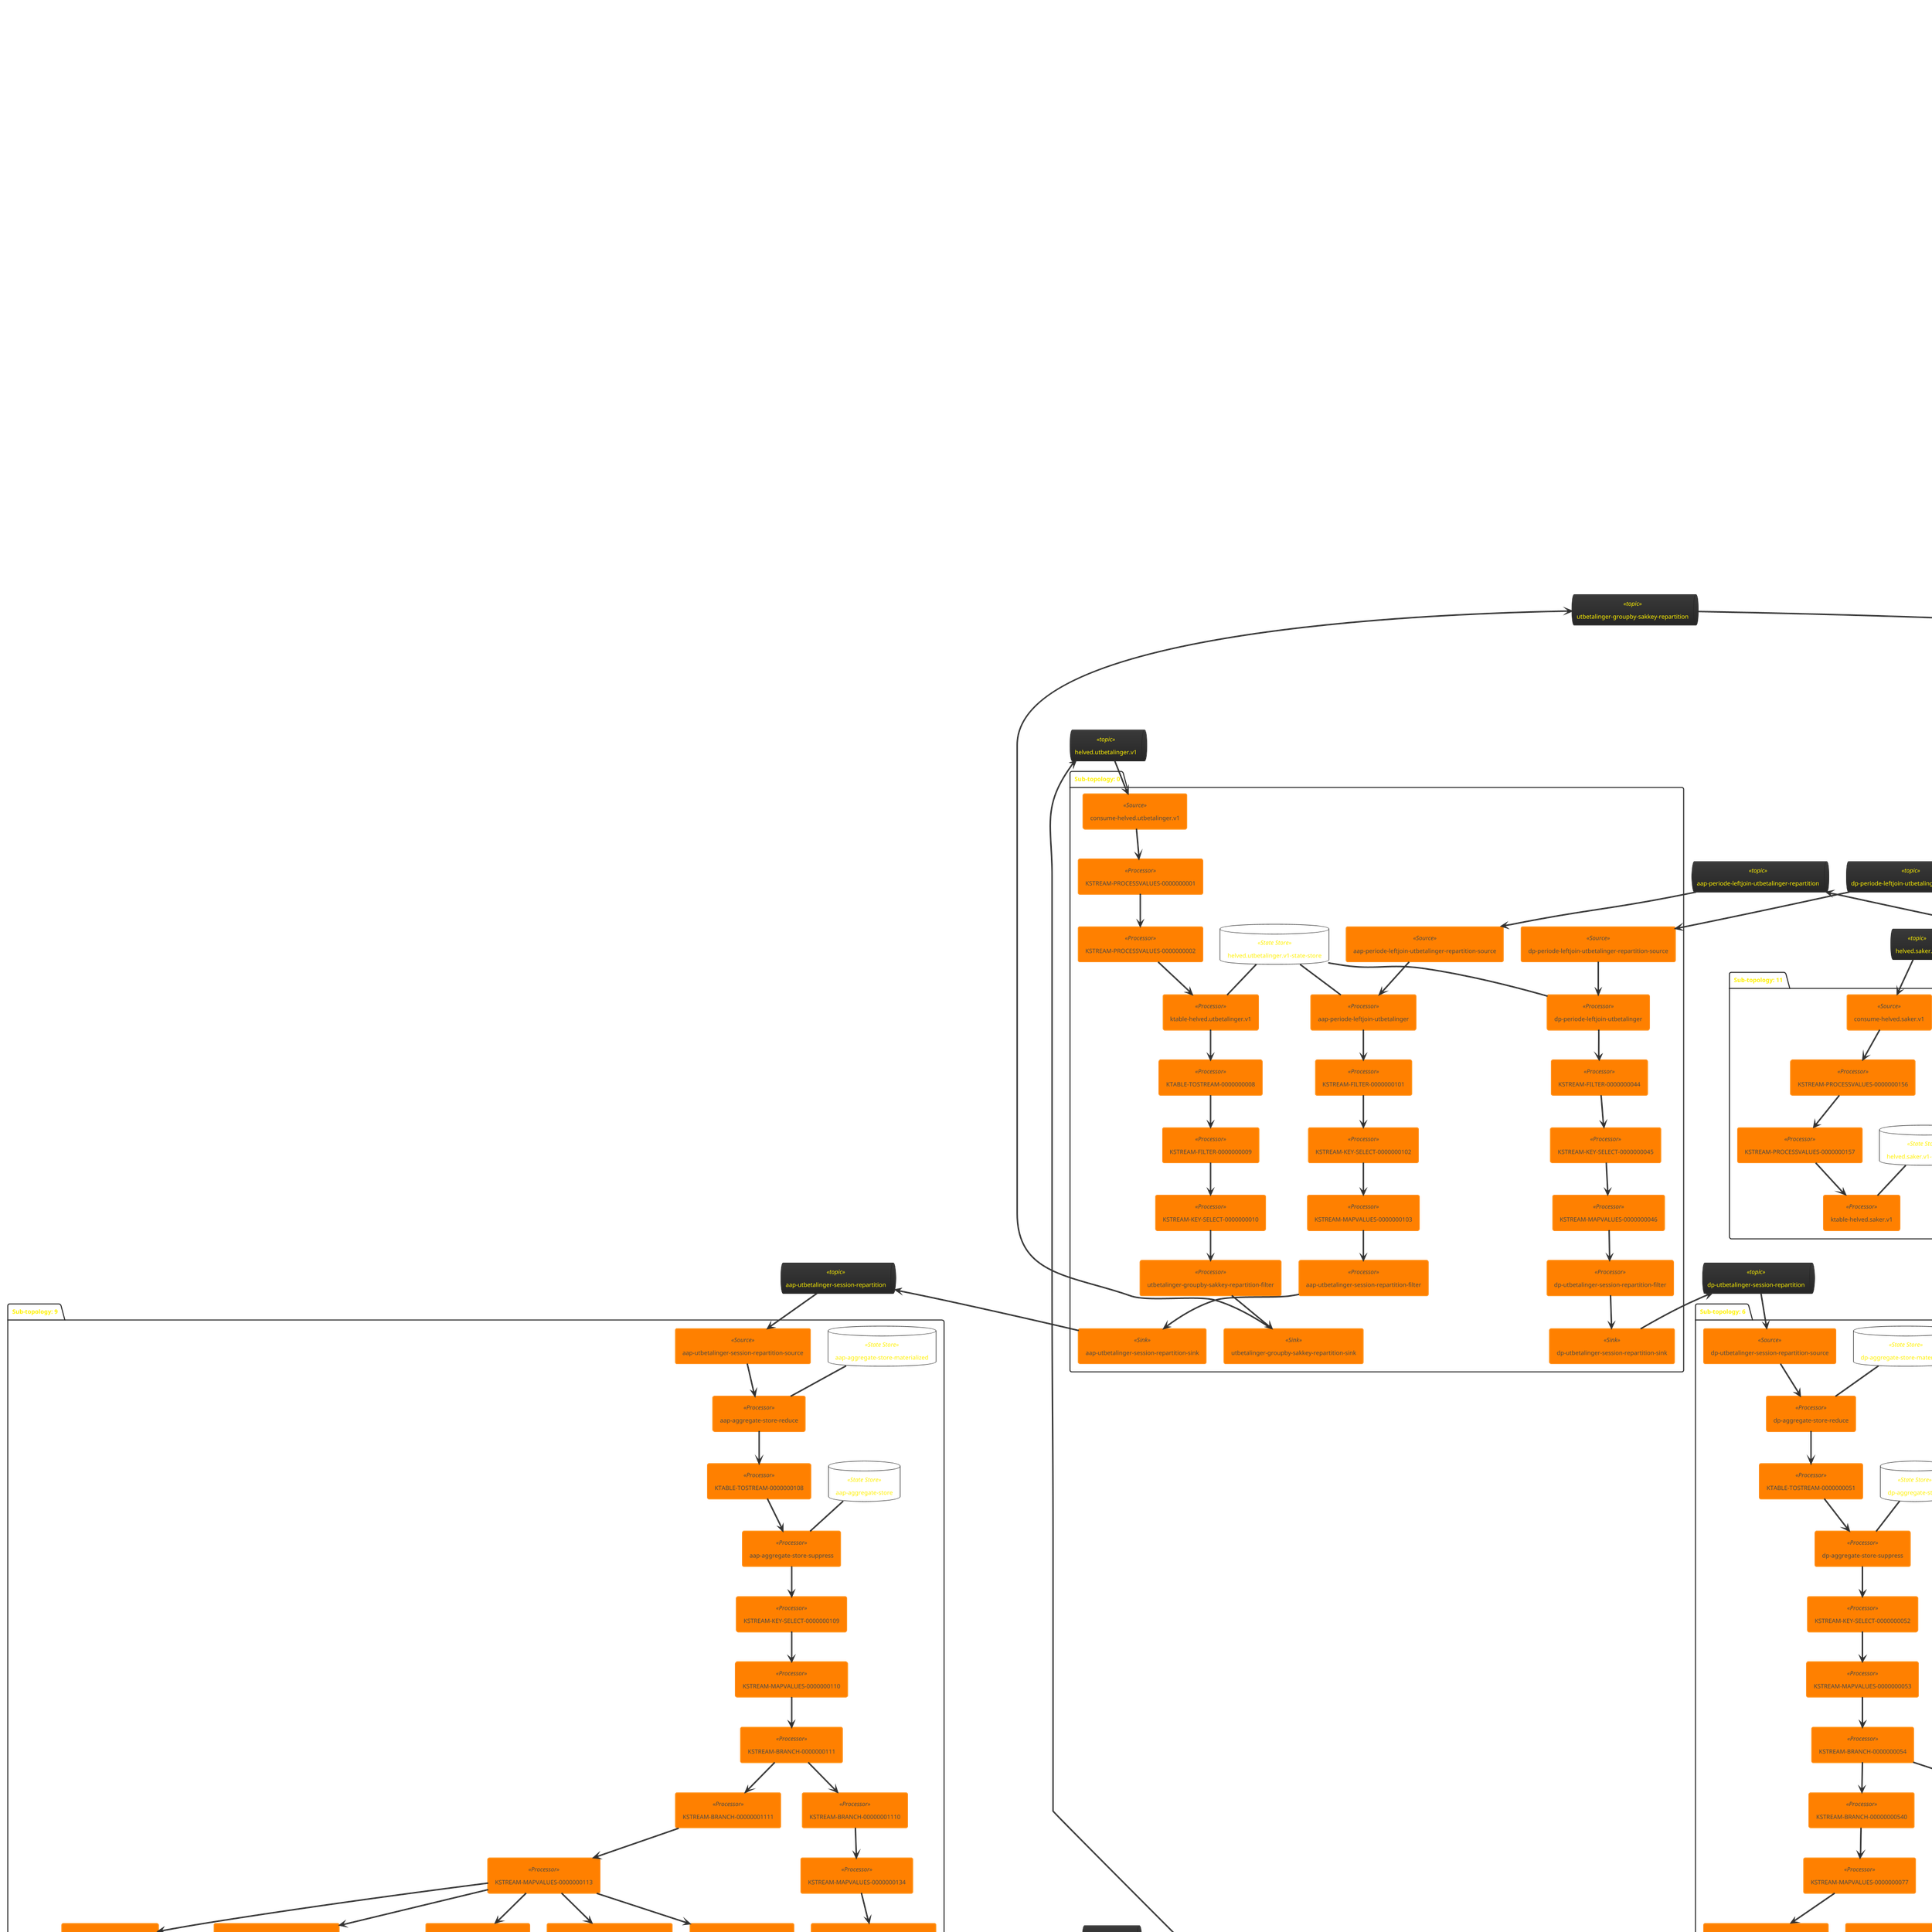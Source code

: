 @startuml
!theme black-knight
queue "aap-utbetalinger-session-repartition" <<topic>> as aap_utbetalinger_session_repartition
queue "dp-utbetalinger-session-repartition" <<topic>> as dp_utbetalinger_session_repartition
queue "utbetalinger-groupby-sakkey-repartition" <<topic>> as utbetalinger_groupby_sakkey_repartition
queue "helved.utbetalinger.v1" <<topic>> as helved_utbetalinger_v1
queue "aap-periode-leftjoin-utbetalinger-repartition" <<topic>> as aap_periode_leftjoin_utbetalinger_repartition
queue "dp-periode-leftjoin-utbetalinger-repartition" <<topic>> as dp_periode_leftjoin_utbetalinger_repartition
queue "pk-leftjoin-pending-repartition" <<topic>> as pk_leftjoin_pending_repartition
queue "helved.pending-utbetalinger.v1" <<topic>> as helved_pending_utbetalinger_v1
queue "helved.saker.v1" <<topic>> as helved_saker_v1
queue "aaptuple-leftjoin-saker-repartition" <<topic>> as aaptuple_leftjoin_saker_repartition
queue "dptuple-leftjoin-saker-repartition" <<topic>> as dptuple_leftjoin_saker_repartition
queue "oppdrag-leftjoin-fks-repartition" <<topic>> as oppdrag_leftjoin_fks_repartition
queue "helved.fk.v1" <<topic>> as helved_fk_v1
queue "from-teamdagpenger.utbetaling.v1-repartition" <<topic>> as from_teamdagpenger_utbetaling_v1_repartition
queue "teamdagpenger.utbetaling.v1" <<topic>> as teamdagpenger_utbetaling_v1
queue "helved.utbetalinger-dp.v1" <<topic>> as helved_utbetalinger_dp_v1
queue "helved.simuleringer.v1" <<topic>> as helved_simuleringer_v1
queue "helved.oppdrag.v1" <<topic>> as helved_oppdrag_v1
queue "helved.status.v1" <<topic>> as helved_status_v1
queue "from-aap.utbetaling.v1-repartition" <<topic>> as from_aap_utbetaling_v1_repartition
queue "aap.utbetaling.v1" <<topic>> as aap_utbetaling_v1
queue "helved.utbetalinger-aap.v1" <<topic>> as helved_utbetalinger_aap_v1
package "Sub-topology: 0" {
	database "helved.utbetalinger.v1-state-store" <<State Store>> as helved_utbetalinger_v1_state_store
	agent "consume-helved.utbetalinger.v1" <<Source>> as consume_helved_utbetalinger_v1
	agent "KSTREAM-PROCESSVALUES-0000000001" <<Processor>> as KSTREAM_PROCESSVALUES_0000000001
	agent "KSTREAM-PROCESSVALUES-0000000002" <<Processor>> as KSTREAM_PROCESSVALUES_0000000002
	agent "aap-periode-leftjoin-utbetalinger-repartition-source" <<Source>> as aap_periode_leftjoin_utbetalinger_repartition_source
	agent "dp-periode-leftjoin-utbetalinger-repartition-source" <<Source>> as dp_periode_leftjoin_utbetalinger_repartition_source
	agent "aap-periode-leftjoin-utbetalinger" <<Processor>> as aap_periode_leftjoin_utbetalinger
	agent "dp-periode-leftjoin-utbetalinger" <<Processor>> as dp_periode_leftjoin_utbetalinger
	agent "ktable-helved.utbetalinger.v1" <<Processor>> as ktable_helved_utbetalinger_v1
	agent "KSTREAM-FILTER-0000000044" <<Processor>> as KSTREAM_FILTER_0000000044
	agent "KSTREAM-FILTER-0000000101" <<Processor>> as KSTREAM_FILTER_0000000101
	agent "KTABLE-TOSTREAM-0000000008" <<Processor>> as KTABLE_TOSTREAM_0000000008
	agent "KSTREAM-FILTER-0000000009" <<Processor>> as KSTREAM_FILTER_0000000009
	agent "KSTREAM-KEY-SELECT-0000000045" <<Processor>> as KSTREAM_KEY_SELECT_0000000045
	agent "KSTREAM-KEY-SELECT-0000000102" <<Processor>> as KSTREAM_KEY_SELECT_0000000102
	agent "KSTREAM-KEY-SELECT-0000000010" <<Processor>> as KSTREAM_KEY_SELECT_0000000010
	agent "KSTREAM-MAPVALUES-0000000046" <<Processor>> as KSTREAM_MAPVALUES_0000000046
	agent "KSTREAM-MAPVALUES-0000000103" <<Processor>> as KSTREAM_MAPVALUES_0000000103
	agent "aap-utbetalinger-session-repartition-filter" <<Processor>> as aap_utbetalinger_session_repartition_filter
	agent "dp-utbetalinger-session-repartition-filter" <<Processor>> as dp_utbetalinger_session_repartition_filter
	agent "utbetalinger-groupby-sakkey-repartition-filter" <<Processor>> as utbetalinger_groupby_sakkey_repartition_filter
	agent "aap-utbetalinger-session-repartition-sink" <<Sink>> as aap_utbetalinger_session_repartition_sink
	agent "dp-utbetalinger-session-repartition-sink" <<Sink>> as dp_utbetalinger_session_repartition_sink
	agent "utbetalinger-groupby-sakkey-repartition-sink" <<Sink>> as utbetalinger_groupby_sakkey_repartition_sink
	helved_utbetalinger_v1 --> consume_helved_utbetalinger_v1
	aap_periode_leftjoin_utbetalinger_repartition --> aap_periode_leftjoin_utbetalinger_repartition_source
	dp_periode_leftjoin_utbetalinger_repartition --> dp_periode_leftjoin_utbetalinger_repartition_source
	helved_utbetalinger_v1_state_store -- aap_periode_leftjoin_utbetalinger
	helved_utbetalinger_v1_state_store -- dp_periode_leftjoin_utbetalinger
	helved_utbetalinger_v1_state_store -- ktable_helved_utbetalinger_v1
	aap_utbetalinger_session_repartition <-- aap_utbetalinger_session_repartition_sink
	dp_utbetalinger_session_repartition <-- dp_utbetalinger_session_repartition_sink
	utbetalinger_groupby_sakkey_repartition <-- utbetalinger_groupby_sakkey_repartition_sink
	consume_helved_utbetalinger_v1 --> KSTREAM_PROCESSVALUES_0000000001
	KSTREAM_PROCESSVALUES_0000000001 --> KSTREAM_PROCESSVALUES_0000000002
	KSTREAM_PROCESSVALUES_0000000002 --> ktable_helved_utbetalinger_v1
	aap_periode_leftjoin_utbetalinger_repartition_source --> aap_periode_leftjoin_utbetalinger
	dp_periode_leftjoin_utbetalinger_repartition_source --> dp_periode_leftjoin_utbetalinger
	aap_periode_leftjoin_utbetalinger --> KSTREAM_FILTER_0000000101
	dp_periode_leftjoin_utbetalinger --> KSTREAM_FILTER_0000000044
	ktable_helved_utbetalinger_v1 --> KTABLE_TOSTREAM_0000000008
	KSTREAM_FILTER_0000000044 --> KSTREAM_KEY_SELECT_0000000045
	KSTREAM_FILTER_0000000101 --> KSTREAM_KEY_SELECT_0000000102
	KTABLE_TOSTREAM_0000000008 --> KSTREAM_FILTER_0000000009
	KSTREAM_FILTER_0000000009 --> KSTREAM_KEY_SELECT_0000000010
	KSTREAM_KEY_SELECT_0000000045 --> KSTREAM_MAPVALUES_0000000046
	KSTREAM_KEY_SELECT_0000000102 --> KSTREAM_MAPVALUES_0000000103
	KSTREAM_KEY_SELECT_0000000010 --> utbetalinger_groupby_sakkey_repartition_filter
	KSTREAM_MAPVALUES_0000000046 --> dp_utbetalinger_session_repartition_filter
	KSTREAM_MAPVALUES_0000000103 --> aap_utbetalinger_session_repartition_filter
	aap_utbetalinger_session_repartition_filter --> aap_utbetalinger_session_repartition_sink
	dp_utbetalinger_session_repartition_filter --> dp_utbetalinger_session_repartition_sink
	utbetalinger_groupby_sakkey_repartition_filter --> utbetalinger_groupby_sakkey_repartition_sink
}
package "Sub-topology: 1" {
	database "helved.pending-utbetalinger.v1-state-store" <<State Store>> as helved_pending_utbetalinger_v1_state_store
	agent "pk-leftjoin-pending-repartition-source" <<Source>> as pk_leftjoin_pending_repartition_source
	agent "consume-helved.pending-utbetalinger.v1" <<Source>> as consume_helved_pending_utbetalinger_v1
	agent "pk-leftjoin-pending" <<Processor>> as pk_leftjoin_pending
	agent "KSTREAM-MAPVALUES-0000000152" <<Processor>> as KSTREAM_MAPVALUES_0000000152
	agent "KSTREAM-PROCESSVALUES-0000000005" <<Processor>> as KSTREAM_PROCESSVALUES_0000000005
	agent "KSTREAM-PROCESSVALUES-0000000006" <<Processor>> as KSTREAM_PROCESSVALUES_0000000006
	agent "KSTREAM-PROCESSVALUES-0000000153" <<Processor>> as KSTREAM_PROCESSVALUES_0000000153
	agent "KSTREAM-SINK-0000000154" <<Sink>> as KSTREAM_SINK_0000000154
	agent "ktable-helved.pending-utbetalinger.v1" <<Processor>> as ktable_helved_pending_utbetalinger_v1
	pk_leftjoin_pending_repartition --> pk_leftjoin_pending_repartition_source
	helved_pending_utbetalinger_v1 --> consume_helved_pending_utbetalinger_v1
	helved_pending_utbetalinger_v1_state_store -- pk_leftjoin_pending
	helved_utbetalinger_v1 <-- KSTREAM_SINK_0000000154
	helved_pending_utbetalinger_v1_state_store -- ktable_helved_pending_utbetalinger_v1
	pk_leftjoin_pending_repartition_source --> pk_leftjoin_pending
	consume_helved_pending_utbetalinger_v1 --> KSTREAM_PROCESSVALUES_0000000005
	pk_leftjoin_pending --> KSTREAM_MAPVALUES_0000000152
	KSTREAM_MAPVALUES_0000000152 --> KSTREAM_PROCESSVALUES_0000000153
	KSTREAM_PROCESSVALUES_0000000005 --> KSTREAM_PROCESSVALUES_0000000006
	KSTREAM_PROCESSVALUES_0000000006 --> ktable_helved_pending_utbetalinger_v1
	KSTREAM_PROCESSVALUES_0000000153 --> KSTREAM_SINK_0000000154
}
package "Sub-topology: 2" {
	database "helved.saker.v1-state-store-materialized" <<State Store>> as helved_saker_v1_state_store_materialized
	agent "utbetalinger-groupby-sakkey-repartition-source" <<Source>> as utbetalinger_groupby_sakkey_repartition_source
	agent "aaptuple-leftjoin-saker-repartition-source" <<Source>> as aaptuple_leftjoin_saker_repartition_source
	agent "dptuple-leftjoin-saker-repartition-source" <<Source>> as dptuple_leftjoin_saker_repartition_source
	agent "helved.saker.v1-state-store-aggregate" <<Processor>> as helved_saker_v1_state_store_aggregate
	agent "KTABLE-TOSTREAM-0000000015" <<Processor>> as KTABLE_TOSTREAM_0000000015
	agent "aaptuple-leftjoin-saker" <<Processor>> as aaptuple_leftjoin_saker
	agent "dptuple-leftjoin-saker" <<Processor>> as dptuple_leftjoin_saker
	agent "KSTREAM-FILTER-0000000016" <<Processor>> as KSTREAM_FILTER_0000000016
	agent "KSTREAM-FLATMAP-0000000039" <<Processor>> as KSTREAM_FLATMAP_0000000039
	agent "KSTREAM-FLATMAP-0000000096" <<Processor>> as KSTREAM_FLATMAP_0000000096
	agent "KSTREAM-PROCESSVALUES-0000000017" <<Processor>> as KSTREAM_PROCESSVALUES_0000000017
	agent "aap-periode-leftjoin-utbetalinger-repartition-filter" <<Processor>> as aap_periode_leftjoin_utbetalinger_repartition_filter
	agent "dp-periode-leftjoin-utbetalinger-repartition-filter" <<Processor>> as dp_periode_leftjoin_utbetalinger_repartition_filter
	agent "KSTREAM-SINK-0000000018" <<Sink>> as KSTREAM_SINK_0000000018
	agent "aap-periode-leftjoin-utbetalinger-repartition-sink" <<Sink>> as aap_periode_leftjoin_utbetalinger_repartition_sink
	agent "dp-periode-leftjoin-utbetalinger-repartition-sink" <<Sink>> as dp_periode_leftjoin_utbetalinger_repartition_sink
	utbetalinger_groupby_sakkey_repartition --> utbetalinger_groupby_sakkey_repartition_source
	aaptuple_leftjoin_saker_repartition --> aaptuple_leftjoin_saker_repartition_source
	dptuple_leftjoin_saker_repartition --> dptuple_leftjoin_saker_repartition_source
	helved_saker_v1_state_store_materialized -- helved_saker_v1_state_store_aggregate
	helved_saker_v1_state_store_materialized -- aaptuple_leftjoin_saker
	helved_saker_v1_state_store_materialized -- dptuple_leftjoin_saker
	helved_saker_v1 <-- KSTREAM_SINK_0000000018
	aap_periode_leftjoin_utbetalinger_repartition <-- aap_periode_leftjoin_utbetalinger_repartition_sink
	dp_periode_leftjoin_utbetalinger_repartition <-- dp_periode_leftjoin_utbetalinger_repartition_sink
	utbetalinger_groupby_sakkey_repartition_source --> helved_saker_v1_state_store_aggregate
	aaptuple_leftjoin_saker_repartition_source --> aaptuple_leftjoin_saker
	dptuple_leftjoin_saker_repartition_source --> dptuple_leftjoin_saker
	helved_saker_v1_state_store_aggregate --> KTABLE_TOSTREAM_0000000015
	KTABLE_TOSTREAM_0000000015 --> KSTREAM_FILTER_0000000016
	aaptuple_leftjoin_saker --> KSTREAM_FLATMAP_0000000096
	dptuple_leftjoin_saker --> KSTREAM_FLATMAP_0000000039
	KSTREAM_FILTER_0000000016 --> KSTREAM_PROCESSVALUES_0000000017
	KSTREAM_FLATMAP_0000000039 --> dp_periode_leftjoin_utbetalinger_repartition_filter
	KSTREAM_FLATMAP_0000000096 --> aap_periode_leftjoin_utbetalinger_repartition_filter
	KSTREAM_PROCESSVALUES_0000000017 --> KSTREAM_SINK_0000000018
	aap_periode_leftjoin_utbetalinger_repartition_filter --> aap_periode_leftjoin_utbetalinger_repartition_sink
	dp_periode_leftjoin_utbetalinger_repartition_filter --> dp_periode_leftjoin_utbetalinger_repartition_sink
}
package "Sub-topology: 3" {
	database "helved.fk.v1-state-store" <<State Store>> as helved_fk_v1_state_store
	agent "oppdrag-leftjoin-fks-repartition-source" <<Source>> as oppdrag_leftjoin_fks_repartition_source
	agent "consume-helved.fk.v1" <<Source>> as consume_helved_fk_v1
	agent "oppdrag-leftjoin-fks" <<Processor>> as oppdrag_leftjoin_fks
	agent "KSTREAM-FLATMAP-0000000147" <<Processor>> as KSTREAM_FLATMAP_0000000147
	agent "KSTREAM-PROCESSVALUES-0000000020" <<Processor>> as KSTREAM_PROCESSVALUES_0000000020
	agent "KSTREAM-PROCESSVALUES-0000000021" <<Processor>> as KSTREAM_PROCESSVALUES_0000000021
	agent "pk-leftjoin-pending-repartition-filter" <<Processor>> as pk_leftjoin_pending_repartition_filter
	agent "ktable-helved.fk.v1" <<Processor>> as ktable_helved_fk_v1
	agent "pk-leftjoin-pending-repartition-sink" <<Sink>> as pk_leftjoin_pending_repartition_sink
	oppdrag_leftjoin_fks_repartition --> oppdrag_leftjoin_fks_repartition_source
	helved_fk_v1 --> consume_helved_fk_v1
	helved_fk_v1_state_store -- oppdrag_leftjoin_fks
	helved_fk_v1_state_store -- ktable_helved_fk_v1
	pk_leftjoin_pending_repartition <-- pk_leftjoin_pending_repartition_sink
	oppdrag_leftjoin_fks_repartition_source --> oppdrag_leftjoin_fks
	consume_helved_fk_v1 --> KSTREAM_PROCESSVALUES_0000000020
	oppdrag_leftjoin_fks --> KSTREAM_FLATMAP_0000000147
	KSTREAM_FLATMAP_0000000147 --> pk_leftjoin_pending_repartition_filter
	KSTREAM_PROCESSVALUES_0000000020 --> KSTREAM_PROCESSVALUES_0000000021
	KSTREAM_PROCESSVALUES_0000000021 --> ktable_helved_fk_v1
	pk_leftjoin_pending_repartition_filter --> pk_leftjoin_pending_repartition_sink
}
package "Sub-topology: 4" {
	agent "consume-teamdagpenger.utbetaling.v1" <<Source>> as consume_teamdagpenger_utbetaling_v1
	agent "KSTREAM-PROCESSVALUES-0000000024" <<Processor>> as KSTREAM_PROCESSVALUES_0000000024
	agent "KSTREAM-FILTER-0000000025" <<Processor>> as KSTREAM_FILTER_0000000025
	agent "from-teamdagpenger.utbetaling.v1-repartition-filter" <<Processor>> as from_teamdagpenger_utbetaling_v1_repartition_filter
	agent "from-teamdagpenger.utbetaling.v1-repartition-sink" <<Sink>> as from_teamdagpenger_utbetaling_v1_repartition_sink
	teamdagpenger_utbetaling_v1 --> consume_teamdagpenger_utbetaling_v1
	from_teamdagpenger_utbetaling_v1_repartition <-- from_teamdagpenger_utbetaling_v1_repartition_sink
	consume_teamdagpenger_utbetaling_v1 --> KSTREAM_PROCESSVALUES_0000000024
	KSTREAM_PROCESSVALUES_0000000024 --> KSTREAM_FILTER_0000000025
	KSTREAM_FILTER_0000000025 --> from_teamdagpenger_utbetaling_v1_repartition_filter
	from_teamdagpenger_utbetaling_v1_repartition_filter --> from_teamdagpenger_utbetaling_v1_repartition_sink
}
package "Sub-topology: 5" {
	agent "consume-helved.utbetalinger-dp.v1" <<Source>> as consume_helved_utbetalinger_dp_v1
	agent "KSTREAM-PROCESSVALUES-0000000030" <<Processor>> as KSTREAM_PROCESSVALUES_0000000030
	agent "KSTREAM-FILTER-0000000031" <<Processor>> as KSTREAM_FILTER_0000000031
	agent "from-teamdagpenger.utbetaling.v1-repartition-source" <<Source>> as from_teamdagpenger_utbetaling_v1_repartition_source
	agent "KSTREAM-MERGE-0000000032" <<Processor>> as KSTREAM_MERGE_0000000032
	agent "KSTREAM-MAPVALUES-0000000033" <<Processor>> as KSTREAM_MAPVALUES_0000000033
	agent "KSTREAM-KEY-SELECT-0000000034" <<Processor>> as KSTREAM_KEY_SELECT_0000000034
	agent "dptuple-leftjoin-saker-repartition-filter" <<Processor>> as dptuple_leftjoin_saker_repartition_filter
	agent "dptuple-leftjoin-saker-repartition-sink" <<Sink>> as dptuple_leftjoin_saker_repartition_sink
	helved_utbetalinger_dp_v1 --> consume_helved_utbetalinger_dp_v1
	from_teamdagpenger_utbetaling_v1_repartition --> from_teamdagpenger_utbetaling_v1_repartition_source
	dptuple_leftjoin_saker_repartition <-- dptuple_leftjoin_saker_repartition_sink
	consume_helved_utbetalinger_dp_v1 --> KSTREAM_PROCESSVALUES_0000000030
	KSTREAM_PROCESSVALUES_0000000030 --> KSTREAM_FILTER_0000000031
	KSTREAM_FILTER_0000000031 --> KSTREAM_MERGE_0000000032
	from_teamdagpenger_utbetaling_v1_repartition_source --> KSTREAM_MERGE_0000000032
	KSTREAM_MERGE_0000000032 --> KSTREAM_MAPVALUES_0000000033
	KSTREAM_MAPVALUES_0000000033 --> KSTREAM_KEY_SELECT_0000000034
	KSTREAM_KEY_SELECT_0000000034 --> dptuple_leftjoin_saker_repartition_filter
	dptuple_leftjoin_saker_repartition_filter --> dptuple_leftjoin_saker_repartition_sink
}
package "Sub-topology: 6" {
	database "dp-aggregate-store-materialized" <<State Store>> as dp_aggregate_store_materialized
	database "dp-aggregate-store" <<State Store>> as dp_aggregate_store
	agent "dp-utbetalinger-session-repartition-source" <<Source>> as dp_utbetalinger_session_repartition_source
	agent "dp-aggregate-store-reduce" <<Processor>> as dp_aggregate_store_reduce
	agent "KTABLE-TOSTREAM-0000000051" <<Processor>> as KTABLE_TOSTREAM_0000000051
	agent "dp-aggregate-store-suppress" <<Processor>> as dp_aggregate_store_suppress
	agent "KSTREAM-KEY-SELECT-0000000052" <<Processor>> as KSTREAM_KEY_SELECT_0000000052
	agent "KSTREAM-MAPVALUES-0000000053" <<Processor>> as KSTREAM_MAPVALUES_0000000053
	agent "KSTREAM-BRANCH-0000000054" <<Processor>> as KSTREAM_BRANCH_0000000054
	agent "KSTREAM-BRANCH-00000000541" <<Processor>> as KSTREAM_BRANCH_00000000541
	agent "KSTREAM-MAPVALUES-0000000056" <<Processor>> as KSTREAM_MAPVALUES_0000000056
	agent "KSTREAM-FLATMAPVALUES-0000000063" <<Processor>> as KSTREAM_FLATMAPVALUES_0000000063
	agent "KSTREAM-BRANCH-00000000540" <<Processor>> as KSTREAM_BRANCH_00000000540
	agent "KSTREAM-FILTER-0000000069" <<Processor>> as KSTREAM_FILTER_0000000069
	agent "KSTREAM-FLATMAP-0000000057" <<Processor>> as KSTREAM_FLATMAP_0000000057
	agent "KSTREAM-FLATMAP-0000000073" <<Processor>> as KSTREAM_FLATMAP_0000000073
	agent "KSTREAM-FLATMAPVALUES-0000000060" <<Processor>> as KSTREAM_FLATMAPVALUES_0000000060
	agent "KSTREAM-MAPVALUES-0000000066" <<Processor>> as KSTREAM_MAPVALUES_0000000066
	agent "KSTREAM-MAPVALUES-0000000070" <<Processor>> as KSTREAM_MAPVALUES_0000000070
	agent "KSTREAM-MAPVALUES-0000000077" <<Processor>> as KSTREAM_MAPVALUES_0000000077
	agent "KSTREAM-PROCESSVALUES-0000000058" <<Processor>> as KSTREAM_PROCESSVALUES_0000000058
	agent "KSTREAM-PROCESSVALUES-0000000061" <<Processor>> as KSTREAM_PROCESSVALUES_0000000061
	agent "KSTREAM-PROCESSVALUES-0000000064" <<Processor>> as KSTREAM_PROCESSVALUES_0000000064
	agent "KSTREAM-PROCESSVALUES-0000000067" <<Processor>> as KSTREAM_PROCESSVALUES_0000000067
	agent "KSTREAM-PROCESSVALUES-0000000071" <<Processor>> as KSTREAM_PROCESSVALUES_0000000071
	agent "KSTREAM-PROCESSVALUES-0000000074" <<Processor>> as KSTREAM_PROCESSVALUES_0000000074
	agent "KSTREAM-PROCESSVALUES-0000000078" <<Processor>> as KSTREAM_PROCESSVALUES_0000000078
	agent "KSTREAM-SINK-0000000059" <<Sink>> as KSTREAM_SINK_0000000059
	agent "KSTREAM-SINK-0000000062" <<Sink>> as KSTREAM_SINK_0000000062
	agent "KSTREAM-SINK-0000000065" <<Sink>> as KSTREAM_SINK_0000000065
	agent "KSTREAM-SINK-0000000068" <<Sink>> as KSTREAM_SINK_0000000068
	agent "KSTREAM-SINK-0000000072" <<Sink>> as KSTREAM_SINK_0000000072
	agent "KSTREAM-SINK-0000000075" <<Sink>> as KSTREAM_SINK_0000000075
	agent "KSTREAM-SINK-0000000079" <<Sink>> as KSTREAM_SINK_0000000079
	dp_utbetalinger_session_repartition --> dp_utbetalinger_session_repartition_source
	dp_aggregate_store_materialized -- dp_aggregate_store_reduce
	dp_aggregate_store -- dp_aggregate_store_suppress
	helved_pending_utbetalinger_v1 <-- KSTREAM_SINK_0000000059
	helved_simuleringer_v1 <-- KSTREAM_SINK_0000000062
	helved_oppdrag_v1 <-- KSTREAM_SINK_0000000065
	helved_status_v1 <-- KSTREAM_SINK_0000000068
	helved_status_v1 <-- KSTREAM_SINK_0000000072
	helved_fk_v1 <-- KSTREAM_SINK_0000000075
	helved_status_v1 <-- KSTREAM_SINK_0000000079
	dp_utbetalinger_session_repartition_source --> dp_aggregate_store_reduce
	dp_aggregate_store_reduce --> KTABLE_TOSTREAM_0000000051
	KTABLE_TOSTREAM_0000000051 --> dp_aggregate_store_suppress
	dp_aggregate_store_suppress --> KSTREAM_KEY_SELECT_0000000052
	KSTREAM_KEY_SELECT_0000000052 --> KSTREAM_MAPVALUES_0000000053
	KSTREAM_MAPVALUES_0000000053 --> KSTREAM_BRANCH_0000000054
	KSTREAM_BRANCH_0000000054 --> KSTREAM_BRANCH_00000000540
	KSTREAM_BRANCH_0000000054 --> KSTREAM_BRANCH_00000000541
	KSTREAM_BRANCH_00000000541 --> KSTREAM_MAPVALUES_0000000056
	KSTREAM_MAPVALUES_0000000056 --> KSTREAM_FLATMAPVALUES_0000000063
	KSTREAM_MAPVALUES_0000000056 --> KSTREAM_FLATMAP_0000000057
	KSTREAM_MAPVALUES_0000000056 --> KSTREAM_FLATMAPVALUES_0000000060
	KSTREAM_MAPVALUES_0000000056 --> KSTREAM_FILTER_0000000069
	KSTREAM_MAPVALUES_0000000056 --> KSTREAM_FLATMAP_0000000073
	KSTREAM_FLATMAPVALUES_0000000063 --> KSTREAM_MAPVALUES_0000000066
	KSTREAM_FLATMAPVALUES_0000000063 --> KSTREAM_PROCESSVALUES_0000000064
	KSTREAM_BRANCH_00000000540 --> KSTREAM_MAPVALUES_0000000077
	KSTREAM_FILTER_0000000069 --> KSTREAM_MAPVALUES_0000000070
	KSTREAM_FLATMAP_0000000057 --> KSTREAM_PROCESSVALUES_0000000058
	KSTREAM_FLATMAP_0000000073 --> KSTREAM_PROCESSVALUES_0000000074
	KSTREAM_FLATMAPVALUES_0000000060 --> KSTREAM_PROCESSVALUES_0000000061
	KSTREAM_MAPVALUES_0000000066 --> KSTREAM_PROCESSVALUES_0000000067
	KSTREAM_MAPVALUES_0000000070 --> KSTREAM_PROCESSVALUES_0000000071
	KSTREAM_MAPVALUES_0000000077 --> KSTREAM_PROCESSVALUES_0000000078
	KSTREAM_PROCESSVALUES_0000000058 --> KSTREAM_SINK_0000000059
	KSTREAM_PROCESSVALUES_0000000061 --> KSTREAM_SINK_0000000062
	KSTREAM_PROCESSVALUES_0000000064 --> KSTREAM_SINK_0000000065
	KSTREAM_PROCESSVALUES_0000000067 --> KSTREAM_SINK_0000000068
	KSTREAM_PROCESSVALUES_0000000071 --> KSTREAM_SINK_0000000072
	KSTREAM_PROCESSVALUES_0000000074 --> KSTREAM_SINK_0000000075
	KSTREAM_PROCESSVALUES_0000000078 --> KSTREAM_SINK_0000000079
}
package "Sub-topology: 7" {
	agent "consume-aap.utbetaling.v1" <<Source>> as consume_aap_utbetaling_v1
	agent "KSTREAM-PROCESSVALUES-0000000081" <<Processor>> as KSTREAM_PROCESSVALUES_0000000081
	agent "KSTREAM-FILTER-0000000082" <<Processor>> as KSTREAM_FILTER_0000000082
	agent "from-aap.utbetaling.v1-repartition-filter" <<Processor>> as from_aap_utbetaling_v1_repartition_filter
	agent "from-aap.utbetaling.v1-repartition-sink" <<Sink>> as from_aap_utbetaling_v1_repartition_sink
	aap_utbetaling_v1 --> consume_aap_utbetaling_v1
	from_aap_utbetaling_v1_repartition <-- from_aap_utbetaling_v1_repartition_sink
	consume_aap_utbetaling_v1 --> KSTREAM_PROCESSVALUES_0000000081
	KSTREAM_PROCESSVALUES_0000000081 --> KSTREAM_FILTER_0000000082
	KSTREAM_FILTER_0000000082 --> from_aap_utbetaling_v1_repartition_filter
	from_aap_utbetaling_v1_repartition_filter --> from_aap_utbetaling_v1_repartition_sink
}
package "Sub-topology: 8" {
	agent "consume-helved.utbetalinger-aap.v1" <<Source>> as consume_helved_utbetalinger_aap_v1
	agent "KSTREAM-PROCESSVALUES-0000000087" <<Processor>> as KSTREAM_PROCESSVALUES_0000000087
	agent "KSTREAM-FILTER-0000000088" <<Processor>> as KSTREAM_FILTER_0000000088
	agent "from-aap.utbetaling.v1-repartition-source" <<Source>> as from_aap_utbetaling_v1_repartition_source
	agent "KSTREAM-MERGE-0000000089" <<Processor>> as KSTREAM_MERGE_0000000089
	agent "KSTREAM-MAPVALUES-0000000090" <<Processor>> as KSTREAM_MAPVALUES_0000000090
	agent "KSTREAM-KEY-SELECT-0000000091" <<Processor>> as KSTREAM_KEY_SELECT_0000000091
	agent "aaptuple-leftjoin-saker-repartition-filter" <<Processor>> as aaptuple_leftjoin_saker_repartition_filter
	agent "aaptuple-leftjoin-saker-repartition-sink" <<Sink>> as aaptuple_leftjoin_saker_repartition_sink
	helved_utbetalinger_aap_v1 --> consume_helved_utbetalinger_aap_v1
	from_aap_utbetaling_v1_repartition --> from_aap_utbetaling_v1_repartition_source
	aaptuple_leftjoin_saker_repartition <-- aaptuple_leftjoin_saker_repartition_sink
	consume_helved_utbetalinger_aap_v1 --> KSTREAM_PROCESSVALUES_0000000087
	KSTREAM_PROCESSVALUES_0000000087 --> KSTREAM_FILTER_0000000088
	KSTREAM_FILTER_0000000088 --> KSTREAM_MERGE_0000000089
	from_aap_utbetaling_v1_repartition_source --> KSTREAM_MERGE_0000000089
	KSTREAM_MERGE_0000000089 --> KSTREAM_MAPVALUES_0000000090
	KSTREAM_MAPVALUES_0000000090 --> KSTREAM_KEY_SELECT_0000000091
	KSTREAM_KEY_SELECT_0000000091 --> aaptuple_leftjoin_saker_repartition_filter
	aaptuple_leftjoin_saker_repartition_filter --> aaptuple_leftjoin_saker_repartition_sink
}
package "Sub-topology: 9" {
	database "aap-aggregate-store-materialized" <<State Store>> as aap_aggregate_store_materialized
	database "aap-aggregate-store" <<State Store>> as aap_aggregate_store
	agent "aap-utbetalinger-session-repartition-source" <<Source>> as aap_utbetalinger_session_repartition_source
	agent "aap-aggregate-store-reduce" <<Processor>> as aap_aggregate_store_reduce
	agent "KTABLE-TOSTREAM-0000000108" <<Processor>> as KTABLE_TOSTREAM_0000000108
	agent "aap-aggregate-store-suppress" <<Processor>> as aap_aggregate_store_suppress
	agent "KSTREAM-KEY-SELECT-0000000109" <<Processor>> as KSTREAM_KEY_SELECT_0000000109
	agent "KSTREAM-MAPVALUES-0000000110" <<Processor>> as KSTREAM_MAPVALUES_0000000110
	agent "KSTREAM-BRANCH-0000000111" <<Processor>> as KSTREAM_BRANCH_0000000111
	agent "KSTREAM-BRANCH-00000001111" <<Processor>> as KSTREAM_BRANCH_00000001111
	agent "KSTREAM-MAPVALUES-0000000113" <<Processor>> as KSTREAM_MAPVALUES_0000000113
	agent "KSTREAM-FLATMAPVALUES-0000000120" <<Processor>> as KSTREAM_FLATMAPVALUES_0000000120
	agent "KSTREAM-BRANCH-00000001110" <<Processor>> as KSTREAM_BRANCH_00000001110
	agent "KSTREAM-FILTER-0000000126" <<Processor>> as KSTREAM_FILTER_0000000126
	agent "KSTREAM-FLATMAP-0000000114" <<Processor>> as KSTREAM_FLATMAP_0000000114
	agent "KSTREAM-FLATMAP-0000000130" <<Processor>> as KSTREAM_FLATMAP_0000000130
	agent "KSTREAM-FLATMAPVALUES-0000000117" <<Processor>> as KSTREAM_FLATMAPVALUES_0000000117
	agent "KSTREAM-MAPVALUES-0000000123" <<Processor>> as KSTREAM_MAPVALUES_0000000123
	agent "KSTREAM-MAPVALUES-0000000127" <<Processor>> as KSTREAM_MAPVALUES_0000000127
	agent "KSTREAM-MAPVALUES-0000000134" <<Processor>> as KSTREAM_MAPVALUES_0000000134
	agent "KSTREAM-PROCESSVALUES-0000000115" <<Processor>> as KSTREAM_PROCESSVALUES_0000000115
	agent "KSTREAM-PROCESSVALUES-0000000118" <<Processor>> as KSTREAM_PROCESSVALUES_0000000118
	agent "KSTREAM-PROCESSVALUES-0000000121" <<Processor>> as KSTREAM_PROCESSVALUES_0000000121
	agent "KSTREAM-PROCESSVALUES-0000000124" <<Processor>> as KSTREAM_PROCESSVALUES_0000000124
	agent "KSTREAM-PROCESSVALUES-0000000128" <<Processor>> as KSTREAM_PROCESSVALUES_0000000128
	agent "KSTREAM-PROCESSVALUES-0000000131" <<Processor>> as KSTREAM_PROCESSVALUES_0000000131
	agent "KSTREAM-PROCESSVALUES-0000000135" <<Processor>> as KSTREAM_PROCESSVALUES_0000000135
	agent "KSTREAM-SINK-0000000116" <<Sink>> as KSTREAM_SINK_0000000116
	agent "KSTREAM-SINK-0000000119" <<Sink>> as KSTREAM_SINK_0000000119
	agent "KSTREAM-SINK-0000000122" <<Sink>> as KSTREAM_SINK_0000000122
	agent "KSTREAM-SINK-0000000125" <<Sink>> as KSTREAM_SINK_0000000125
	agent "KSTREAM-SINK-0000000129" <<Sink>> as KSTREAM_SINK_0000000129
	agent "KSTREAM-SINK-0000000132" <<Sink>> as KSTREAM_SINK_0000000132
	agent "KSTREAM-SINK-0000000136" <<Sink>> as KSTREAM_SINK_0000000136
	aap_utbetalinger_session_repartition --> aap_utbetalinger_session_repartition_source
	aap_aggregate_store_materialized -- aap_aggregate_store_reduce
	aap_aggregate_store -- aap_aggregate_store_suppress
	helved_pending_utbetalinger_v1 <-- KSTREAM_SINK_0000000116
	helved_simuleringer_v1 <-- KSTREAM_SINK_0000000119
	helved_oppdrag_v1 <-- KSTREAM_SINK_0000000122
	helved_status_v1 <-- KSTREAM_SINK_0000000125
	helved_status_v1 <-- KSTREAM_SINK_0000000129
	helved_fk_v1 <-- KSTREAM_SINK_0000000132
	helved_status_v1 <-- KSTREAM_SINK_0000000136
	aap_utbetalinger_session_repartition_source --> aap_aggregate_store_reduce
	aap_aggregate_store_reduce --> KTABLE_TOSTREAM_0000000108
	KTABLE_TOSTREAM_0000000108 --> aap_aggregate_store_suppress
	aap_aggregate_store_suppress --> KSTREAM_KEY_SELECT_0000000109
	KSTREAM_KEY_SELECT_0000000109 --> KSTREAM_MAPVALUES_0000000110
	KSTREAM_MAPVALUES_0000000110 --> KSTREAM_BRANCH_0000000111
	KSTREAM_BRANCH_0000000111 --> KSTREAM_BRANCH_00000001110
	KSTREAM_BRANCH_0000000111 --> KSTREAM_BRANCH_00000001111
	KSTREAM_BRANCH_00000001111 --> KSTREAM_MAPVALUES_0000000113
	KSTREAM_MAPVALUES_0000000113 --> KSTREAM_FLATMAPVALUES_0000000120
	KSTREAM_MAPVALUES_0000000113 --> KSTREAM_FILTER_0000000126
	KSTREAM_MAPVALUES_0000000113 --> KSTREAM_FLATMAP_0000000114
	KSTREAM_MAPVALUES_0000000113 --> KSTREAM_FLATMAPVALUES_0000000117
	KSTREAM_MAPVALUES_0000000113 --> KSTREAM_FLATMAP_0000000130
	KSTREAM_FLATMAPVALUES_0000000120 --> KSTREAM_MAPVALUES_0000000123
	KSTREAM_FLATMAPVALUES_0000000120 --> KSTREAM_PROCESSVALUES_0000000121
	KSTREAM_BRANCH_00000001110 --> KSTREAM_MAPVALUES_0000000134
	KSTREAM_FILTER_0000000126 --> KSTREAM_MAPVALUES_0000000127
	KSTREAM_FLATMAP_0000000114 --> KSTREAM_PROCESSVALUES_0000000115
	KSTREAM_FLATMAP_0000000130 --> KSTREAM_PROCESSVALUES_0000000131
	KSTREAM_FLATMAPVALUES_0000000117 --> KSTREAM_PROCESSVALUES_0000000118
	KSTREAM_MAPVALUES_0000000123 --> KSTREAM_PROCESSVALUES_0000000124
	KSTREAM_MAPVALUES_0000000127 --> KSTREAM_PROCESSVALUES_0000000128
	KSTREAM_MAPVALUES_0000000134 --> KSTREAM_PROCESSVALUES_0000000135
	KSTREAM_PROCESSVALUES_0000000115 --> KSTREAM_SINK_0000000116
	KSTREAM_PROCESSVALUES_0000000118 --> KSTREAM_SINK_0000000119
	KSTREAM_PROCESSVALUES_0000000121 --> KSTREAM_SINK_0000000122
	KSTREAM_PROCESSVALUES_0000000124 --> KSTREAM_SINK_0000000125
	KSTREAM_PROCESSVALUES_0000000128 --> KSTREAM_SINK_0000000129
	KSTREAM_PROCESSVALUES_0000000131 --> KSTREAM_SINK_0000000132
	KSTREAM_PROCESSVALUES_0000000135 --> KSTREAM_SINK_0000000136
}
package "Sub-topology: 10" {
	agent "consume-helved.oppdrag.v1" <<Source>> as consume_helved_oppdrag_v1
	agent "KSTREAM-PROCESSVALUES-0000000138" <<Processor>> as KSTREAM_PROCESSVALUES_0000000138
	agent "KSTREAM-FILTER-0000000139" <<Processor>> as KSTREAM_FILTER_0000000139
	agent "KSTREAM-FILTER-0000000140" <<Processor>> as KSTREAM_FILTER_0000000140
	agent "KSTREAM-KEY-SELECT-0000000141" <<Processor>> as KSTREAM_KEY_SELECT_0000000141
	agent "KSTREAM-MAPVALUES-0000000142" <<Processor>> as KSTREAM_MAPVALUES_0000000142
	agent "oppdrag-leftjoin-fks-repartition-filter" <<Processor>> as oppdrag_leftjoin_fks_repartition_filter
	agent "oppdrag-leftjoin-fks-repartition-sink" <<Sink>> as oppdrag_leftjoin_fks_repartition_sink
	helved_oppdrag_v1 --> consume_helved_oppdrag_v1
	oppdrag_leftjoin_fks_repartition <-- oppdrag_leftjoin_fks_repartition_sink
	consume_helved_oppdrag_v1 --> KSTREAM_PROCESSVALUES_0000000138
	KSTREAM_PROCESSVALUES_0000000138 --> KSTREAM_FILTER_0000000139
	KSTREAM_FILTER_0000000139 --> KSTREAM_FILTER_0000000140
	KSTREAM_FILTER_0000000140 --> KSTREAM_KEY_SELECT_0000000141
	KSTREAM_KEY_SELECT_0000000141 --> KSTREAM_MAPVALUES_0000000142
	KSTREAM_MAPVALUES_0000000142 --> oppdrag_leftjoin_fks_repartition_filter
	oppdrag_leftjoin_fks_repartition_filter --> oppdrag_leftjoin_fks_repartition_sink
}
package "Sub-topology: 11" {
	database "helved.saker.v1-state-store" <<State Store>> as helved_saker_v1_state_store
	agent "consume-helved.saker.v1" <<Source>> as consume_helved_saker_v1
	agent "KSTREAM-PROCESSVALUES-0000000156" <<Processor>> as KSTREAM_PROCESSVALUES_0000000156
	agent "KSTREAM-PROCESSVALUES-0000000157" <<Processor>> as KSTREAM_PROCESSVALUES_0000000157
	agent "ktable-helved.saker.v1" <<Processor>> as ktable_helved_saker_v1
	helved_saker_v1 --> consume_helved_saker_v1
	helved_saker_v1_state_store -- ktable_helved_saker_v1
	consume_helved_saker_v1 --> KSTREAM_PROCESSVALUES_0000000156
	KSTREAM_PROCESSVALUES_0000000156 --> KSTREAM_PROCESSVALUES_0000000157
	KSTREAM_PROCESSVALUES_0000000157 --> ktable_helved_saker_v1
}
@enduml